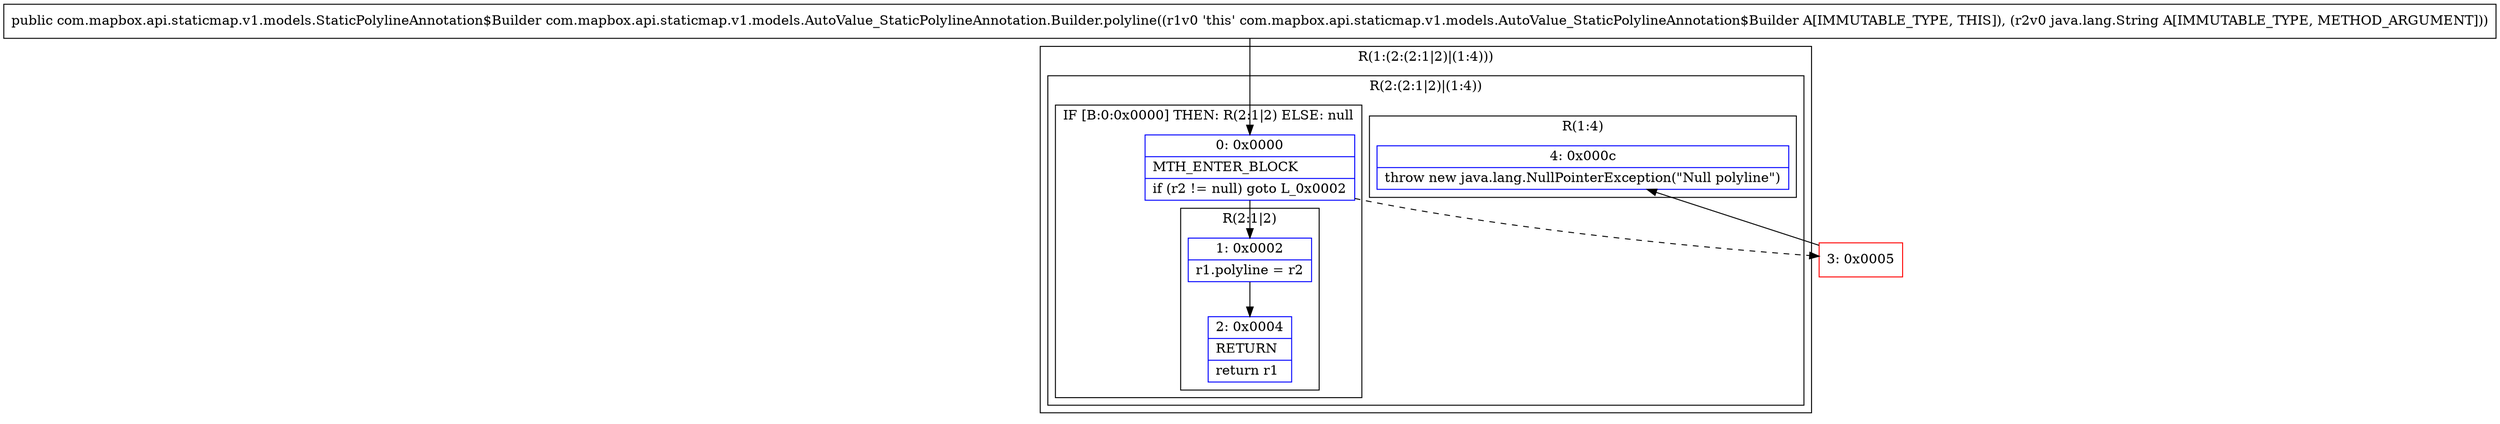 digraph "CFG forcom.mapbox.api.staticmap.v1.models.AutoValue_StaticPolylineAnnotation.Builder.polyline(Ljava\/lang\/String;)Lcom\/mapbox\/api\/staticmap\/v1\/models\/StaticPolylineAnnotation$Builder;" {
subgraph cluster_Region_2133573056 {
label = "R(1:(2:(2:1|2)|(1:4)))";
node [shape=record,color=blue];
subgraph cluster_Region_71947114 {
label = "R(2:(2:1|2)|(1:4))";
node [shape=record,color=blue];
subgraph cluster_IfRegion_1965241170 {
label = "IF [B:0:0x0000] THEN: R(2:1|2) ELSE: null";
node [shape=record,color=blue];
Node_0 [shape=record,label="{0\:\ 0x0000|MTH_ENTER_BLOCK\l|if (r2 != null) goto L_0x0002\l}"];
subgraph cluster_Region_1570155953 {
label = "R(2:1|2)";
node [shape=record,color=blue];
Node_1 [shape=record,label="{1\:\ 0x0002|r1.polyline = r2\l}"];
Node_2 [shape=record,label="{2\:\ 0x0004|RETURN\l|return r1\l}"];
}
}
subgraph cluster_Region_2138164862 {
label = "R(1:4)";
node [shape=record,color=blue];
Node_4 [shape=record,label="{4\:\ 0x000c|throw new java.lang.NullPointerException(\"Null polyline\")\l}"];
}
}
}
Node_3 [shape=record,color=red,label="{3\:\ 0x0005}"];
MethodNode[shape=record,label="{public com.mapbox.api.staticmap.v1.models.StaticPolylineAnnotation$Builder com.mapbox.api.staticmap.v1.models.AutoValue_StaticPolylineAnnotation.Builder.polyline((r1v0 'this' com.mapbox.api.staticmap.v1.models.AutoValue_StaticPolylineAnnotation$Builder A[IMMUTABLE_TYPE, THIS]), (r2v0 java.lang.String A[IMMUTABLE_TYPE, METHOD_ARGUMENT])) }"];
MethodNode -> Node_0;
Node_0 -> Node_1;
Node_0 -> Node_3[style=dashed];
Node_1 -> Node_2;
Node_3 -> Node_4;
}

